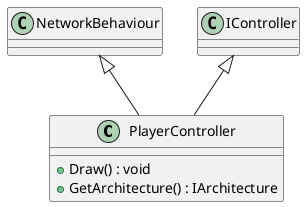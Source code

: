 @startuml
class PlayerController {
    + Draw() : void
    + GetArchitecture() : IArchitecture
}
NetworkBehaviour <|-- PlayerController
IController <|-- PlayerController
@enduml
